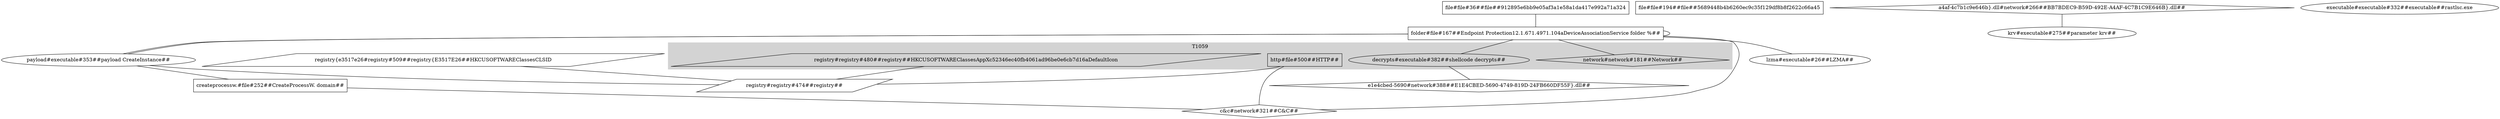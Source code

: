 graph G {
	"lzma#executable#26" [label="lzma#executable#26##LZMA##" shape=oval]
	"file#file#36" [label="file#file#36##file##912895e6bb9e05af3a1e58a1da417e992a71a324" shape=rectangle]
	"folder#file#167" [label="folder#file#167##Endpoint Protection\12.1.671.4971.104a\DeviceAssociationService\ folder %##" shape=rectangle]
	"network#network#181" [label="network#network#181##Network##" shape=diamond]
	"file#file#194" [label="file#file#194##file##5689448b4b6260ec9c35f129df8b8f2622c66a45" shape=rectangle]
	"createprocessw.#file#252" [label="createprocessw.#file#252##CreateProcessW. domain##" shape=rectangle]
	"a4af-4c7b1c9e646b}.dll#network#266" [label="a4af-4c7b1c9e646b}.dll#network#266##BB7BDEC9-B59D-492E-A4AF-4C7B1C9E646B}.dll##" shape=diamond]
	"krv#executable#275" [label="krv#executable#275##parameter krv##" shape=oval]
	"c&c#network#321" [label="c&c#network#321##C&C##" shape=diamond]
	"executable#executable#332" [label="executable#executable#332##executable##rastlsc.exe" shape=oval]
	"payload#executable#353" [label="payload#executable#353##payload CreateInstance##" shape=oval]
	"decrypts#executable#382" [label="decrypts#executable#382##shellcode decrypts##" shape=oval]
	"e1e4cbed-5690#network#388" [label="e1e4cbed-5690#network#388##E1E4CBED-5690-4749-819D-24FB660DF55F}.dll##" shape=diamond]
	"registry#registry#480" [label="registry#registry#480##registry##HKCU\SOFTWARE\Classes\AppXc52346ec40fb4061ad96be0e6cb7d16a\DefaultIcon" shape=parallelogram]
	"registry#registry#474" [label="registry#registry#474##registry##" shape=parallelogram]
	"registry{e3517e26#registry#509" [label="registry{e3517e26#registry#509##registry{E3517E26##HKCU\SOFTWARE\Classes\CLSID" shape=parallelogram]
	"http#file#500" [label="http#file#500##HTTP##" shape=rectangle]
	"file#file#36" -- "folder#file#167"
	"folder#file#167" -- "payload#executable#353"
	"folder#file#167" -- "lzma#executable#26"
	"folder#file#167" -- "folder#file#167"
	"folder#file#167" -- "c&c#network#321"
	"folder#file#167" -- "network#network#181"
	"createprocessw.#file#252" -- "c&c#network#321"
	"a4af-4c7b1c9e646b}.dll#network#266" -- "krv#executable#275"
	"payload#executable#353" -- "folder#file#167"
	"payload#executable#353" -- "registry#registry#474"
	"payload#executable#353" -- "createprocessw.#file#252"
	"decrypts#executable#382" -- "e1e4cbed-5690#network#388"
	"decrypts#executable#382" -- "folder#file#167"
	"registry#registry#480" -- "registry#registry#474"
	"registry#registry#474" -- "http#file#500"
	"registry{e3517e26#registry#509" -- "registry#registry#474"
	"http#file#500" -- "c&c#network#321"
	subgraph cluster_T1059 {
		color=lightgrey style=filled
		label=T1059
		"decrypts#executable#382"
		"decrypts#executable#382"
		"http#file#500"
		"network#network#181"
		"http#file#500"
		"registry#registry#480"
	}
	subgraph cluster_T1071 {
		color=lightgrey style=filled
		label=T1071
		"decrypts#executable#382"
		"network#network#181"
		"network#network#181"
		"http#file#500"
	}
	subgraph cluster_T1083 {
		color=lightgrey style=filled
		label=T1083
		"decrypts#executable#382"
		"http#file#500"
		"network#network#181"
		"network#network#181"
	}
	subgraph cluster_T1571 {
		color=lightgrey style=filled
		label=T1571
		"decrypts#executable#382"
		"network#network#181"
		"http#file#500"
	}
	subgraph cluster_T1573 {
		color=lightgrey style=filled
		label=T1573
		"decrypts#executable#382"
		"network#network#181"
		"http#file#500"
	}
}

